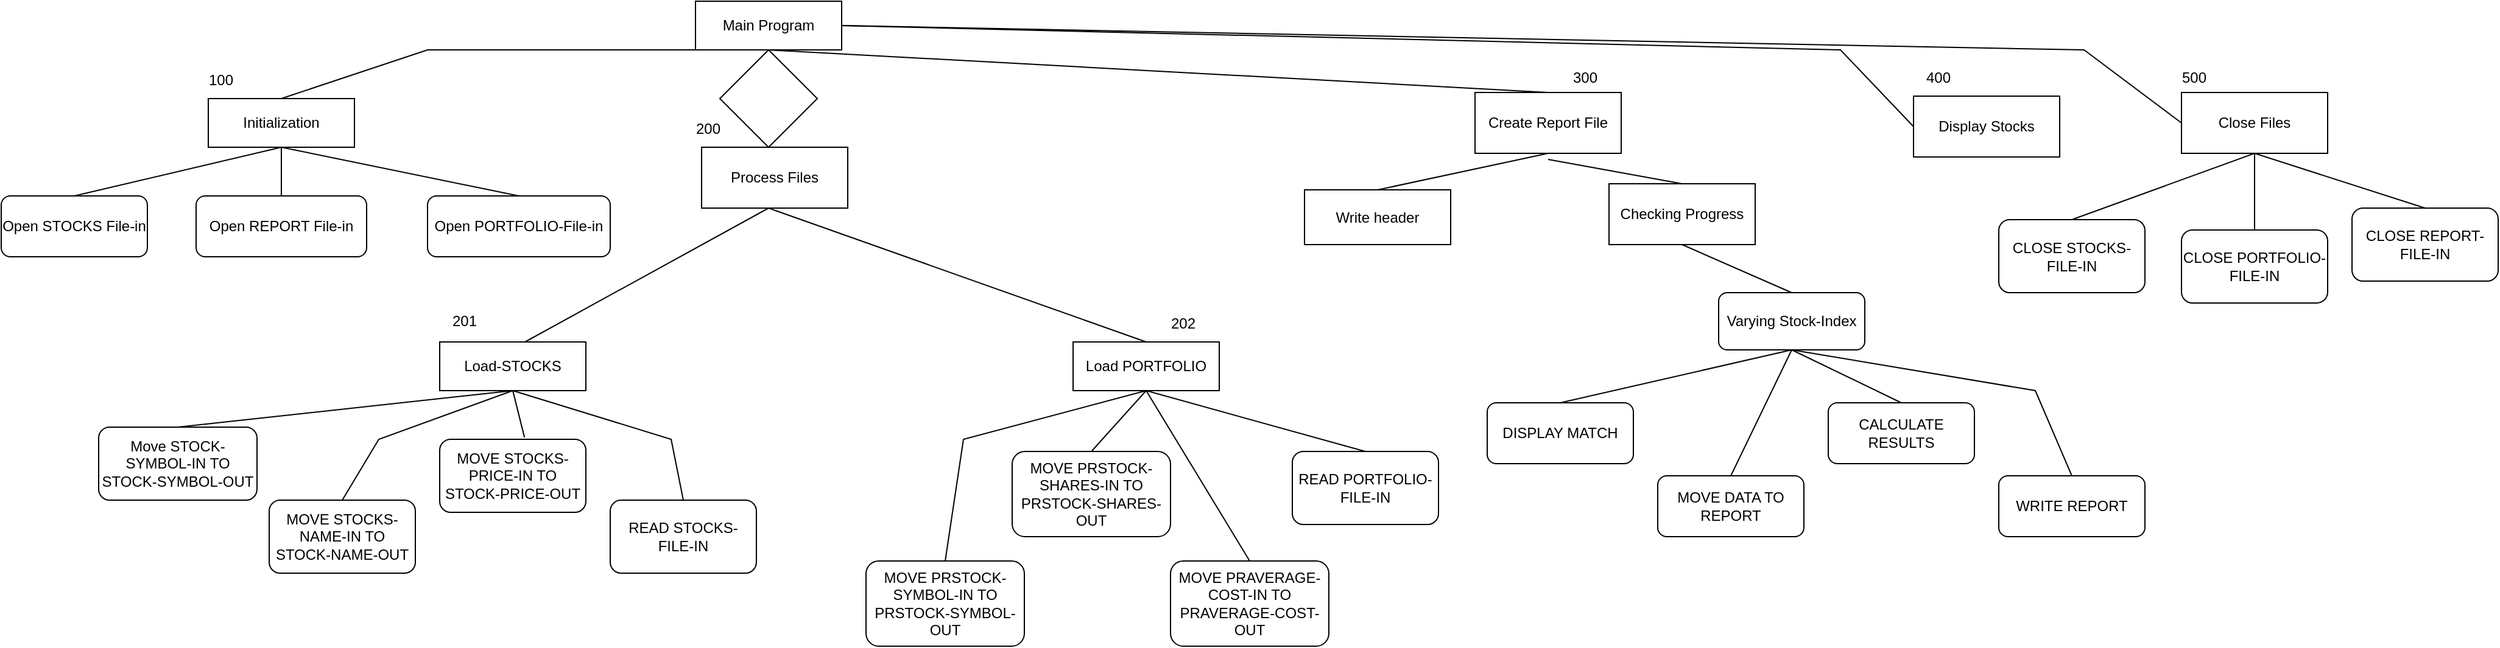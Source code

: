 <mxfile version="24.5.3" type="device">
  <diagram name="Page-1" id="VBUNOp-H4bmFyYee0GM0">
    <mxGraphModel dx="2806" dy="1129" grid="1" gridSize="10" guides="1" tooltips="1" connect="1" arrows="1" fold="1" page="1" pageScale="1" pageWidth="850" pageHeight="1100" math="0" shadow="0">
      <root>
        <mxCell id="0" />
        <mxCell id="1" parent="0" />
        <mxCell id="XZWh8vnDKRJ4fjBg42Jt-1" value="Main Program" style="rounded=0;whiteSpace=wrap;html=1;" vertex="1" parent="1">
          <mxGeometry x="420" y="40" width="120" height="40" as="geometry" />
        </mxCell>
        <mxCell id="XZWh8vnDKRJ4fjBg42Jt-2" value="" style="rhombus;whiteSpace=wrap;html=1;" vertex="1" parent="1">
          <mxGeometry x="440" y="80" width="80" height="80" as="geometry" />
        </mxCell>
        <mxCell id="XZWh8vnDKRJ4fjBg42Jt-3" value="" style="endArrow=none;html=1;rounded=0;entryX=0.5;entryY=1;entryDx=0;entryDy=0;" edge="1" parent="1" target="XZWh8vnDKRJ4fjBg42Jt-1">
          <mxGeometry width="50" height="50" relative="1" as="geometry">
            <mxPoint x="80" y="120" as="sourcePoint" />
            <mxPoint x="450" y="120" as="targetPoint" />
            <Array as="points">
              <mxPoint x="200" y="80" />
            </Array>
          </mxGeometry>
        </mxCell>
        <mxCell id="XZWh8vnDKRJ4fjBg42Jt-4" value="Initialization" style="rounded=0;whiteSpace=wrap;html=1;" vertex="1" parent="1">
          <mxGeometry x="20" y="120" width="120" height="40" as="geometry" />
        </mxCell>
        <mxCell id="XZWh8vnDKRJ4fjBg42Jt-5" value="Open PORTFOLIO-File-in" style="rounded=1;whiteSpace=wrap;html=1;" vertex="1" parent="1">
          <mxGeometry x="200" y="200" width="150" height="50" as="geometry" />
        </mxCell>
        <mxCell id="XZWh8vnDKRJ4fjBg42Jt-6" value="Open REPORT File-in" style="rounded=1;whiteSpace=wrap;html=1;" vertex="1" parent="1">
          <mxGeometry x="10" y="200" width="140" height="50" as="geometry" />
        </mxCell>
        <mxCell id="XZWh8vnDKRJ4fjBg42Jt-7" value="Open STOCKS File-in" style="rounded=1;whiteSpace=wrap;html=1;" vertex="1" parent="1">
          <mxGeometry x="-150" y="200" width="120" height="50" as="geometry" />
        </mxCell>
        <mxCell id="XZWh8vnDKRJ4fjBg42Jt-8" value="" style="endArrow=none;html=1;rounded=0;entryX=0.5;entryY=1;entryDx=0;entryDy=0;exitX=0.5;exitY=0;exitDx=0;exitDy=0;" edge="1" parent="1" source="XZWh8vnDKRJ4fjBg42Jt-5" target="XZWh8vnDKRJ4fjBg42Jt-4">
          <mxGeometry width="50" height="50" relative="1" as="geometry">
            <mxPoint x="320" y="290" as="sourcePoint" />
            <mxPoint x="370" y="240" as="targetPoint" />
          </mxGeometry>
        </mxCell>
        <mxCell id="XZWh8vnDKRJ4fjBg42Jt-9" value="" style="endArrow=none;html=1;rounded=0;exitX=0.5;exitY=0;exitDx=0;exitDy=0;" edge="1" parent="1" source="XZWh8vnDKRJ4fjBg42Jt-6">
          <mxGeometry width="50" height="50" relative="1" as="geometry">
            <mxPoint x="320" y="290" as="sourcePoint" />
            <mxPoint x="80" y="160" as="targetPoint" />
          </mxGeometry>
        </mxCell>
        <mxCell id="XZWh8vnDKRJ4fjBg42Jt-10" value="" style="endArrow=none;html=1;rounded=0;entryX=0.5;entryY=1;entryDx=0;entryDy=0;exitX=0.5;exitY=0;exitDx=0;exitDy=0;" edge="1" parent="1" source="XZWh8vnDKRJ4fjBg42Jt-7" target="XZWh8vnDKRJ4fjBg42Jt-4">
          <mxGeometry width="50" height="50" relative="1" as="geometry">
            <mxPoint x="320" y="290" as="sourcePoint" />
            <mxPoint x="370" y="240" as="targetPoint" />
          </mxGeometry>
        </mxCell>
        <mxCell id="XZWh8vnDKRJ4fjBg42Jt-11" value="100" style="text;html=1;align=center;verticalAlign=middle;resizable=0;points=[];autosize=1;strokeColor=none;fillColor=none;" vertex="1" parent="1">
          <mxGeometry x="10" y="90" width="40" height="30" as="geometry" />
        </mxCell>
        <mxCell id="XZWh8vnDKRJ4fjBg42Jt-12" value="Process Files" style="rounded=0;whiteSpace=wrap;html=1;" vertex="1" parent="1">
          <mxGeometry x="425" y="160" width="120" height="50" as="geometry" />
        </mxCell>
        <mxCell id="XZWh8vnDKRJ4fjBg42Jt-13" value="" style="endArrow=none;html=1;rounded=0;exitX=0.5;exitY=0;exitDx=0;exitDy=0;" edge="1" parent="1" source="XZWh8vnDKRJ4fjBg42Jt-16">
          <mxGeometry width="50" height="50" relative="1" as="geometry">
            <mxPoint x="680" y="320" as="sourcePoint" />
            <mxPoint x="480" y="210" as="targetPoint" />
          </mxGeometry>
        </mxCell>
        <mxCell id="XZWh8vnDKRJ4fjBg42Jt-14" value="" style="endArrow=none;html=1;rounded=0;" edge="1" parent="1">
          <mxGeometry width="50" height="50" relative="1" as="geometry">
            <mxPoint x="280" y="320" as="sourcePoint" />
            <mxPoint x="480" y="210" as="targetPoint" />
          </mxGeometry>
        </mxCell>
        <mxCell id="XZWh8vnDKRJ4fjBg42Jt-16" value="Load PORTFOLIO" style="rounded=0;whiteSpace=wrap;html=1;" vertex="1" parent="1">
          <mxGeometry x="730" y="320" width="120" height="40" as="geometry" />
        </mxCell>
        <mxCell id="XZWh8vnDKRJ4fjBg42Jt-17" value="Load-STOCKS" style="rounded=0;whiteSpace=wrap;html=1;" vertex="1" parent="1">
          <mxGeometry x="210" y="320" width="120" height="40" as="geometry" />
        </mxCell>
        <mxCell id="XZWh8vnDKRJ4fjBg42Jt-18" value="200" style="text;html=1;align=center;verticalAlign=middle;resizable=0;points=[];autosize=1;strokeColor=none;fillColor=none;" vertex="1" parent="1">
          <mxGeometry x="410" y="130" width="40" height="30" as="geometry" />
        </mxCell>
        <mxCell id="XZWh8vnDKRJ4fjBg42Jt-19" value="201" style="text;html=1;align=center;verticalAlign=middle;resizable=0;points=[];autosize=1;strokeColor=none;fillColor=none;" vertex="1" parent="1">
          <mxGeometry x="210" y="288" width="40" height="30" as="geometry" />
        </mxCell>
        <mxCell id="XZWh8vnDKRJ4fjBg42Jt-20" value="202" style="text;html=1;align=center;verticalAlign=middle;resizable=0;points=[];autosize=1;strokeColor=none;fillColor=none;" vertex="1" parent="1">
          <mxGeometry x="800" y="290" width="40" height="30" as="geometry" />
        </mxCell>
        <mxCell id="XZWh8vnDKRJ4fjBg42Jt-21" value="READ STOCKS-FILE-IN" style="rounded=1;whiteSpace=wrap;html=1;" vertex="1" parent="1">
          <mxGeometry x="350" y="450" width="120" height="60" as="geometry" />
        </mxCell>
        <mxCell id="XZWh8vnDKRJ4fjBg42Jt-22" value="MOVE STOCKS-PRICE-IN TO STOCK-PRICE-OUT" style="rounded=1;whiteSpace=wrap;html=1;" vertex="1" parent="1">
          <mxGeometry x="210" y="400" width="120" height="60" as="geometry" />
        </mxCell>
        <mxCell id="XZWh8vnDKRJ4fjBg42Jt-23" value="MOVE STOCKS-NAME-IN TO STOCK-NAME-OUT" style="rounded=1;whiteSpace=wrap;html=1;" vertex="1" parent="1">
          <mxGeometry x="70" y="450" width="120" height="60" as="geometry" />
        </mxCell>
        <mxCell id="XZWh8vnDKRJ4fjBg42Jt-24" value="Move STOCK-SYMBOL-IN TO STOCK-SYMBOL-OUT" style="rounded=1;whiteSpace=wrap;html=1;" vertex="1" parent="1">
          <mxGeometry x="-70" y="390" width="130" height="60" as="geometry" />
        </mxCell>
        <mxCell id="XZWh8vnDKRJ4fjBg42Jt-25" value="" style="endArrow=none;html=1;rounded=0;entryX=0.5;entryY=1;entryDx=0;entryDy=0;exitX=0.5;exitY=0;exitDx=0;exitDy=0;" edge="1" parent="1" source="XZWh8vnDKRJ4fjBg42Jt-21" target="XZWh8vnDKRJ4fjBg42Jt-17">
          <mxGeometry width="50" height="50" relative="1" as="geometry">
            <mxPoint x="320" y="430" as="sourcePoint" />
            <mxPoint x="370" y="380" as="targetPoint" />
            <Array as="points">
              <mxPoint x="400" y="400" />
            </Array>
          </mxGeometry>
        </mxCell>
        <mxCell id="XZWh8vnDKRJ4fjBg42Jt-26" value="" style="endArrow=none;html=1;rounded=0;exitX=0.58;exitY=-0.027;exitDx=0;exitDy=0;exitPerimeter=0;" edge="1" parent="1" source="XZWh8vnDKRJ4fjBg42Jt-22">
          <mxGeometry width="50" height="50" relative="1" as="geometry">
            <mxPoint x="320" y="430" as="sourcePoint" />
            <mxPoint x="270" y="360" as="targetPoint" />
          </mxGeometry>
        </mxCell>
        <mxCell id="XZWh8vnDKRJ4fjBg42Jt-27" value="" style="endArrow=none;html=1;rounded=0;entryX=0.5;entryY=1;entryDx=0;entryDy=0;exitX=0.5;exitY=0;exitDx=0;exitDy=0;" edge="1" parent="1" source="XZWh8vnDKRJ4fjBg42Jt-23" target="XZWh8vnDKRJ4fjBg42Jt-17">
          <mxGeometry width="50" height="50" relative="1" as="geometry">
            <mxPoint x="320" y="430" as="sourcePoint" />
            <mxPoint x="370" y="380" as="targetPoint" />
            <Array as="points">
              <mxPoint x="160" y="400" />
            </Array>
          </mxGeometry>
        </mxCell>
        <mxCell id="XZWh8vnDKRJ4fjBg42Jt-28" value="" style="endArrow=none;html=1;rounded=0;entryX=0.5;entryY=1;entryDx=0;entryDy=0;exitX=0.5;exitY=0;exitDx=0;exitDy=0;" edge="1" parent="1" source="XZWh8vnDKRJ4fjBg42Jt-24" target="XZWh8vnDKRJ4fjBg42Jt-17">
          <mxGeometry width="50" height="50" relative="1" as="geometry">
            <mxPoint x="320" y="430" as="sourcePoint" />
            <mxPoint x="370" y="380" as="targetPoint" />
          </mxGeometry>
        </mxCell>
        <mxCell id="XZWh8vnDKRJ4fjBg42Jt-29" value="MOVE PRSTOCK-SHARES-IN TO PRSTOCK-SHARES-OUT" style="rounded=1;whiteSpace=wrap;html=1;" vertex="1" parent="1">
          <mxGeometry x="680" y="410" width="130" height="70" as="geometry" />
        </mxCell>
        <mxCell id="XZWh8vnDKRJ4fjBg42Jt-30" value="MOVE PRSTOCK-SYMBOL-IN TO PRSTOCK-SYMBOL-OUT" style="rounded=1;whiteSpace=wrap;html=1;" vertex="1" parent="1">
          <mxGeometry x="560" y="500" width="130" height="70" as="geometry" />
        </mxCell>
        <mxCell id="XZWh8vnDKRJ4fjBg42Jt-31" value="MOVE PRAVERAGE-COST-IN TO PRAVERAGE-COST-OUT" style="rounded=1;whiteSpace=wrap;html=1;" vertex="1" parent="1">
          <mxGeometry x="810" y="500" width="130" height="70" as="geometry" />
        </mxCell>
        <mxCell id="XZWh8vnDKRJ4fjBg42Jt-32" value="READ PORTFOLIO-FILE-IN" style="rounded=1;whiteSpace=wrap;html=1;" vertex="1" parent="1">
          <mxGeometry x="910" y="410" width="120" height="60" as="geometry" />
        </mxCell>
        <mxCell id="XZWh8vnDKRJ4fjBg42Jt-33" value="" style="endArrow=none;html=1;rounded=0;exitX=0.5;exitY=0;exitDx=0;exitDy=0;" edge="1" parent="1" source="XZWh8vnDKRJ4fjBg42Jt-31">
          <mxGeometry width="50" height="50" relative="1" as="geometry">
            <mxPoint x="550" y="330" as="sourcePoint" />
            <mxPoint x="790" y="360" as="targetPoint" />
          </mxGeometry>
        </mxCell>
        <mxCell id="XZWh8vnDKRJ4fjBg42Jt-34" value="" style="endArrow=none;html=1;rounded=0;entryX=0.5;entryY=1;entryDx=0;entryDy=0;exitX=0.5;exitY=0;exitDx=0;exitDy=0;" edge="1" parent="1" source="XZWh8vnDKRJ4fjBg42Jt-29" target="XZWh8vnDKRJ4fjBg42Jt-16">
          <mxGeometry width="50" height="50" relative="1" as="geometry">
            <mxPoint x="550" y="330" as="sourcePoint" />
            <mxPoint x="600" y="280" as="targetPoint" />
          </mxGeometry>
        </mxCell>
        <mxCell id="XZWh8vnDKRJ4fjBg42Jt-35" value="" style="endArrow=none;html=1;rounded=0;entryX=0.5;entryY=1;entryDx=0;entryDy=0;exitX=0.5;exitY=0;exitDx=0;exitDy=0;" edge="1" parent="1" source="XZWh8vnDKRJ4fjBg42Jt-30" target="XZWh8vnDKRJ4fjBg42Jt-16">
          <mxGeometry width="50" height="50" relative="1" as="geometry">
            <mxPoint x="550" y="330" as="sourcePoint" />
            <mxPoint x="600" y="280" as="targetPoint" />
            <Array as="points">
              <mxPoint x="640" y="400" />
            </Array>
          </mxGeometry>
        </mxCell>
        <mxCell id="XZWh8vnDKRJ4fjBg42Jt-36" value="" style="endArrow=none;html=1;rounded=0;exitX=0.5;exitY=0;exitDx=0;exitDy=0;" edge="1" parent="1" source="XZWh8vnDKRJ4fjBg42Jt-32">
          <mxGeometry width="50" height="50" relative="1" as="geometry">
            <mxPoint x="550" y="330" as="sourcePoint" />
            <mxPoint x="790" y="360" as="targetPoint" />
          </mxGeometry>
        </mxCell>
        <mxCell id="XZWh8vnDKRJ4fjBg42Jt-38" value="Create Report File" style="rounded=0;whiteSpace=wrap;html=1;" vertex="1" parent="1">
          <mxGeometry x="1060" y="115" width="120" height="50" as="geometry" />
        </mxCell>
        <mxCell id="XZWh8vnDKRJ4fjBg42Jt-39" value="" style="endArrow=none;html=1;rounded=0;entryX=0.5;entryY=0;entryDx=0;entryDy=0;exitX=0.5;exitY=0;exitDx=0;exitDy=0;" edge="1" parent="1" source="XZWh8vnDKRJ4fjBg42Jt-38" target="XZWh8vnDKRJ4fjBg42Jt-2">
          <mxGeometry width="50" height="50" relative="1" as="geometry">
            <mxPoint x="650" y="320" as="sourcePoint" />
            <mxPoint x="700" y="270" as="targetPoint" />
          </mxGeometry>
        </mxCell>
        <mxCell id="XZWh8vnDKRJ4fjBg42Jt-40" value="Write header" style="rounded=0;whiteSpace=wrap;html=1;" vertex="1" parent="1">
          <mxGeometry x="920" y="195" width="120" height="45" as="geometry" />
        </mxCell>
        <mxCell id="XZWh8vnDKRJ4fjBg42Jt-41" value="Checking Progress" style="rounded=0;whiteSpace=wrap;html=1;" vertex="1" parent="1">
          <mxGeometry x="1170" y="190" width="120" height="50" as="geometry" />
        </mxCell>
        <mxCell id="XZWh8vnDKRJ4fjBg42Jt-42" value="Varying Stock-Index" style="rounded=1;whiteSpace=wrap;html=1;" vertex="1" parent="1">
          <mxGeometry x="1260" y="279.5" width="120" height="47" as="geometry" />
        </mxCell>
        <mxCell id="XZWh8vnDKRJ4fjBg42Jt-43" value="WRITE REPORT" style="rounded=1;whiteSpace=wrap;html=1;" vertex="1" parent="1">
          <mxGeometry x="1490" y="430" width="120" height="50" as="geometry" />
        </mxCell>
        <mxCell id="XZWh8vnDKRJ4fjBg42Jt-44" value="DISPLAY MATCH" style="rounded=1;whiteSpace=wrap;html=1;" vertex="1" parent="1">
          <mxGeometry x="1070" y="370" width="120" height="50" as="geometry" />
        </mxCell>
        <mxCell id="XZWh8vnDKRJ4fjBg42Jt-45" value="MOVE DATA TO REPORT" style="rounded=1;whiteSpace=wrap;html=1;" vertex="1" parent="1">
          <mxGeometry x="1210" y="430" width="120" height="50" as="geometry" />
        </mxCell>
        <mxCell id="XZWh8vnDKRJ4fjBg42Jt-46" value="CALCULATE RESULTS" style="rounded=1;whiteSpace=wrap;html=1;" vertex="1" parent="1">
          <mxGeometry x="1350" y="370" width="120" height="50" as="geometry" />
        </mxCell>
        <mxCell id="XZWh8vnDKRJ4fjBg42Jt-47" value="" style="endArrow=none;html=1;rounded=0;entryX=0.5;entryY=1;entryDx=0;entryDy=0;exitX=0.5;exitY=0;exitDx=0;exitDy=0;" edge="1" parent="1" source="XZWh8vnDKRJ4fjBg42Jt-43" target="XZWh8vnDKRJ4fjBg42Jt-42">
          <mxGeometry width="50" height="50" relative="1" as="geometry">
            <mxPoint x="1040" y="370" as="sourcePoint" />
            <mxPoint x="1090" y="320" as="targetPoint" />
            <Array as="points">
              <mxPoint x="1520" y="360" />
            </Array>
          </mxGeometry>
        </mxCell>
        <mxCell id="XZWh8vnDKRJ4fjBg42Jt-48" value="" style="endArrow=none;html=1;rounded=0;entryX=0.5;entryY=1;entryDx=0;entryDy=0;exitX=0.5;exitY=0;exitDx=0;exitDy=0;" edge="1" parent="1" source="XZWh8vnDKRJ4fjBg42Jt-46" target="XZWh8vnDKRJ4fjBg42Jt-42">
          <mxGeometry width="50" height="50" relative="1" as="geometry">
            <mxPoint x="1040" y="370" as="sourcePoint" />
            <mxPoint x="1090" y="320" as="targetPoint" />
          </mxGeometry>
        </mxCell>
        <mxCell id="XZWh8vnDKRJ4fjBg42Jt-49" value="" style="endArrow=none;html=1;rounded=0;entryX=0.5;entryY=1;entryDx=0;entryDy=0;exitX=0.5;exitY=0;exitDx=0;exitDy=0;" edge="1" parent="1" source="XZWh8vnDKRJ4fjBg42Jt-45" target="XZWh8vnDKRJ4fjBg42Jt-42">
          <mxGeometry width="50" height="50" relative="1" as="geometry">
            <mxPoint x="1040" y="370" as="sourcePoint" />
            <mxPoint x="1090" y="320" as="targetPoint" />
          </mxGeometry>
        </mxCell>
        <mxCell id="XZWh8vnDKRJ4fjBg42Jt-50" value="" style="endArrow=none;html=1;rounded=0;entryX=0.5;entryY=1;entryDx=0;entryDy=0;exitX=0.5;exitY=0;exitDx=0;exitDy=0;" edge="1" parent="1" source="XZWh8vnDKRJ4fjBg42Jt-44" target="XZWh8vnDKRJ4fjBg42Jt-42">
          <mxGeometry width="50" height="50" relative="1" as="geometry">
            <mxPoint x="1040" y="370" as="sourcePoint" />
            <mxPoint x="1090" y="320" as="targetPoint" />
          </mxGeometry>
        </mxCell>
        <mxCell id="XZWh8vnDKRJ4fjBg42Jt-51" value="" style="endArrow=none;html=1;rounded=0;entryX=0.5;entryY=1;entryDx=0;entryDy=0;exitX=0.5;exitY=0;exitDx=0;exitDy=0;" edge="1" parent="1" source="XZWh8vnDKRJ4fjBg42Jt-42" target="XZWh8vnDKRJ4fjBg42Jt-41">
          <mxGeometry width="50" height="50" relative="1" as="geometry">
            <mxPoint x="1040" y="370" as="sourcePoint" />
            <mxPoint x="1090" y="320" as="targetPoint" />
          </mxGeometry>
        </mxCell>
        <mxCell id="XZWh8vnDKRJ4fjBg42Jt-52" value="" style="endArrow=none;html=1;rounded=0;exitX=0.5;exitY=0;exitDx=0;exitDy=0;" edge="1" parent="1" source="XZWh8vnDKRJ4fjBg42Jt-41">
          <mxGeometry width="50" height="50" relative="1" as="geometry">
            <mxPoint x="1040" y="370" as="sourcePoint" />
            <mxPoint x="1120" y="170" as="targetPoint" />
          </mxGeometry>
        </mxCell>
        <mxCell id="XZWh8vnDKRJ4fjBg42Jt-53" value="" style="endArrow=none;html=1;rounded=0;entryX=0.5;entryY=1;entryDx=0;entryDy=0;exitX=0.5;exitY=0;exitDx=0;exitDy=0;" edge="1" parent="1" source="XZWh8vnDKRJ4fjBg42Jt-40" target="XZWh8vnDKRJ4fjBg42Jt-38">
          <mxGeometry width="50" height="50" relative="1" as="geometry">
            <mxPoint x="1040" y="370" as="sourcePoint" />
            <mxPoint x="1090" y="320" as="targetPoint" />
          </mxGeometry>
        </mxCell>
        <mxCell id="XZWh8vnDKRJ4fjBg42Jt-54" value="300" style="text;html=1;align=center;verticalAlign=middle;resizable=0;points=[];autosize=1;strokeColor=none;fillColor=none;" vertex="1" parent="1">
          <mxGeometry x="1130" y="88" width="40" height="30" as="geometry" />
        </mxCell>
        <mxCell id="XZWh8vnDKRJ4fjBg42Jt-55" value="Display Stocks" style="rounded=0;whiteSpace=wrap;html=1;" vertex="1" parent="1">
          <mxGeometry x="1420" y="118" width="120" height="50" as="geometry" />
        </mxCell>
        <mxCell id="XZWh8vnDKRJ4fjBg42Jt-56" value="" style="endArrow=none;html=1;rounded=0;exitX=0;exitY=0.5;exitDx=0;exitDy=0;entryX=1;entryY=0.5;entryDx=0;entryDy=0;" edge="1" parent="1" source="XZWh8vnDKRJ4fjBg42Jt-55" target="XZWh8vnDKRJ4fjBg42Jt-1">
          <mxGeometry width="50" height="50" relative="1" as="geometry">
            <mxPoint x="1200" y="370" as="sourcePoint" />
            <mxPoint x="790" y="70" as="targetPoint" />
            <Array as="points">
              <mxPoint x="1360" y="80" />
            </Array>
          </mxGeometry>
        </mxCell>
        <mxCell id="XZWh8vnDKRJ4fjBg42Jt-57" value="400" style="text;html=1;align=center;verticalAlign=middle;resizable=0;points=[];autosize=1;strokeColor=none;fillColor=none;" vertex="1" parent="1">
          <mxGeometry x="1420" y="88" width="40" height="30" as="geometry" />
        </mxCell>
        <mxCell id="XZWh8vnDKRJ4fjBg42Jt-58" value="Close Files" style="rounded=0;whiteSpace=wrap;html=1;" vertex="1" parent="1">
          <mxGeometry x="1640" y="115" width="120" height="50" as="geometry" />
        </mxCell>
        <mxCell id="XZWh8vnDKRJ4fjBg42Jt-59" value="CLOSE STOCKS-FILE-IN" style="rounded=1;whiteSpace=wrap;html=1;" vertex="1" parent="1">
          <mxGeometry x="1490" y="219.5" width="120" height="60" as="geometry" />
        </mxCell>
        <mxCell id="XZWh8vnDKRJ4fjBg42Jt-60" value="&lt;span class=&quot;hljs-comment&quot;&gt;CLOSE PORTFOLIO-FILE-IN&lt;/span&gt;" style="rounded=1;whiteSpace=wrap;html=1;" vertex="1" parent="1">
          <mxGeometry x="1640" y="228" width="120" height="60" as="geometry" />
        </mxCell>
        <mxCell id="XZWh8vnDKRJ4fjBg42Jt-61" value="CLOSE REPORT-FILE-IN" style="rounded=1;whiteSpace=wrap;html=1;" vertex="1" parent="1">
          <mxGeometry x="1780" y="210" width="120" height="60" as="geometry" />
        </mxCell>
        <mxCell id="XZWh8vnDKRJ4fjBg42Jt-62" value="" style="endArrow=none;html=1;rounded=0;exitX=0.5;exitY=0;exitDx=0;exitDy=0;entryX=0.5;entryY=1;entryDx=0;entryDy=0;" edge="1" parent="1" source="XZWh8vnDKRJ4fjBg42Jt-61" target="XZWh8vnDKRJ4fjBg42Jt-58">
          <mxGeometry width="50" height="50" relative="1" as="geometry">
            <mxPoint x="1390" y="370" as="sourcePoint" />
            <mxPoint x="1700" y="160" as="targetPoint" />
          </mxGeometry>
        </mxCell>
        <mxCell id="XZWh8vnDKRJ4fjBg42Jt-63" value="" style="endArrow=none;html=1;rounded=0;entryX=0.5;entryY=1;entryDx=0;entryDy=0;exitX=0.5;exitY=0;exitDx=0;exitDy=0;" edge="1" parent="1" source="XZWh8vnDKRJ4fjBg42Jt-60" target="XZWh8vnDKRJ4fjBg42Jt-58">
          <mxGeometry width="50" height="50" relative="1" as="geometry">
            <mxPoint x="1390" y="370" as="sourcePoint" />
            <mxPoint x="1440" y="310" as="targetPoint" />
          </mxGeometry>
        </mxCell>
        <mxCell id="XZWh8vnDKRJ4fjBg42Jt-64" value="" style="endArrow=none;html=1;rounded=0;entryX=0.5;entryY=1;entryDx=0;entryDy=0;exitX=0.5;exitY=0;exitDx=0;exitDy=0;" edge="1" parent="1" source="XZWh8vnDKRJ4fjBg42Jt-59" target="XZWh8vnDKRJ4fjBg42Jt-58">
          <mxGeometry width="50" height="50" relative="1" as="geometry">
            <mxPoint x="1390" y="370" as="sourcePoint" />
            <mxPoint x="1440" y="320" as="targetPoint" />
          </mxGeometry>
        </mxCell>
        <mxCell id="XZWh8vnDKRJ4fjBg42Jt-65" value="" style="endArrow=none;html=1;rounded=0;exitX=0;exitY=0.5;exitDx=0;exitDy=0;" edge="1" parent="1" source="XZWh8vnDKRJ4fjBg42Jt-58">
          <mxGeometry width="50" height="50" relative="1" as="geometry">
            <mxPoint x="1390" y="370" as="sourcePoint" />
            <mxPoint x="540" y="60" as="targetPoint" />
            <Array as="points">
              <mxPoint x="1560" y="80" />
            </Array>
          </mxGeometry>
        </mxCell>
        <mxCell id="XZWh8vnDKRJ4fjBg42Jt-66" value="500" style="text;html=1;align=center;verticalAlign=middle;resizable=0;points=[];autosize=1;strokeColor=none;fillColor=none;" vertex="1" parent="1">
          <mxGeometry x="1630" y="88" width="40" height="30" as="geometry" />
        </mxCell>
      </root>
    </mxGraphModel>
  </diagram>
</mxfile>
